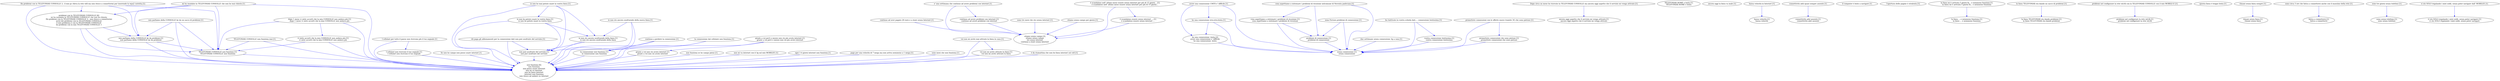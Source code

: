 digraph collapsedGraph {
"non funziona [6]\nnon funziona\nnon posso usare internet\nnon mi va internet\nnon ho linea internet\ninternet non funziona\nnon riesco ad andare su internet""problemi con la TELEFONIAX CONSOLLE [6]\nmi ha mandato la TELEFONIAX CONSOLLE che non ho chiesto\nHo problemi con la TELEFONIAX CONSOLLE 2.. non riesco a connettermi\navrei dei problemi con la TELEFONIAX CONSOLLE\nil mio problema è con la TELEFONIAX CONSOLLE\nho problemi con la mia TELEFONIAX CONSOLLE 1""stiamo senza campo [3]\nstiamo senza campo\nsto senza internet\ncontinuo a stare senza Internet""ho una connessione -lenta [2]\navere una connessione e' difficile\nho una connessione -lenta""ancora oggi aspetto che il servizio mi venga attivato [1]\nancora oggi aspetto che il servizio mi venga attivato""Dopo circa un mese ho ricevuto la TELEFONIAX CONSOLLE ma ancora oggi aspetto che il servizio mi venga attivato [1]""Ho problemi con la TELEFONIAX CONSOLLE 2.. il mio pc rileva la rete wifi ma non riesco a connettermi pur inserendo la wpa2 corretta [1]""I cellulari non ricevono il tuo segnale [1]\nI cellulari non ricevono il tuo segnale""I cellulari per tutto il paese non ricevono più il tuo segnale [1]""Se non ho campo non posso usare internet [1]""TELEFONIAX CONSOLLE non funziona [1]\nTELEFONIAX CONSOLLE non funziona""TELEFONIAX CONSOLLE non funziona mai [1]""TELEFONIAX HOME e lenta [1]\nTELEFONIAX HOME e lenta""ancora oggi la linea va male [1]""avere una connessione UMTS e' difficile [1]""bassa velocità [1]\nbassa velocità""bassa velocità in Internet [1]""non può usufruire del servizio [1]\nnon può usufruire del servizio""chi paga gli abbonamenti per la connessione dati non può usufruire del servizio [1]""connettività adsl assente [1]\nconnettività adsl assente""connettività adsl quasi sempre assente [1]""continuo a perdere la connessione [1]""continuo ad aver pagato 20 euro e a stare senza Internet [1]""cosa aspettiamo a sistemare i problemi di ricezione [1]\ncosa aspettiamo a sistemare i problemi di ricezione""cosa aspettiamo a sistemare i problemi di ricezione nelcomune di Noventa padovana [1]""vi siete accorti che la mia CONSOLLE non andava piu [1]\nvi siete accorti che la mia CONSOLLE non andava piu""dopo 1 mese vi siete accorti che la mia CONSOLLE non andava piu [1]\ndopo 1 mese vi siete accorti che la mia CONSOLLE non andava piu""senza connessione [1]\nsenza connessione""due settimane senza connessione 3g a casa [1]""continuo ad avere problemi con internet [1]\ncontinuo ad avere problemi con internet""e' una settimana che continuo ad avere problemi con internet [1]""grazie a voi non cio avuto internet [1]\ngrazie a voi non cio avuto internet""grazie a voi per2 e mezzo non cio piu avuto internet [1]\ngrazie a voi per2 e mezzo non cio piu avuto internet""vostra connessione lentissima [1]\nvostra connessione lentissima""ho riattivato la vostra scheda dati.... connessione lentissima [1]""ho una connessione stra-stra-lenta [1]""il computer è lento a navigare [1]""io non ho potuto usare la vostra linea [1]\nio non ho potuto usare la vostra linea""io non ho mai potuto usare la vostra linea [1]""io non sto ancora usufruendo della linea [1]\nio non sto ancora usufruendo della linea""io non sto ancora usufruendo della nuova linea [1]""l'apertura delle pagine è stralenta [1]""la linea ... e nemmeno funziona [1]\nla linea ... e nemmeno funziona""la linea mi è arrivata 5 giorni fà... e nemmeno funziona [1]\nla linea mi è arrivata 5 giorni fà... e nemmeno funziona""la connessione non funziona [1]\nla connessione non funziona""la connessione dal cellulare non funziona [1]""la linea TELEFONIAX sta dando problemi [1]\nla linea TELEFONIAX sta dando problemi""la linea TELEFONIAX sta dando un sacco di problemi [1]""mi ha mandato la TELEFONIAX CONSOLLE che non ho mai chiesto [1]""non funziona se ho campo pieno [1]""non mi va internet con il 3g sul mio MOBILEE [1]""non parliamo della CONSOLLE ke da problemi [1]\nnon parliamo della CONSOLLE ke da problemi""non parliamo della CONSOLLE ke da un sacco di problemi [1]""ogni 3 4 giorni internet non funziona [1]""pago per una velocità di 7 mega ma non arriva nemmeno a 1 mega [1]""problemi nel configurare la rete wii-fii [1]\nproblemi nel configurare la rete wii-fii""problemi nel configurare la rete wii-fii con la TELEFONIAX CONSOLLE con il mio MOBILE-E [1]""promettete connessioni che sono pietose [1]\npromettete connessioni che sono pietose""promettete connessioni con le offerte nuove tramite 3G che sono pietose [1]""questa linea è troppo lenta [1]""rimani senza linea [1]\nrimani senza linea""rimani senza linea sempre [1]""fatica a connettersi [1]\nfatica a connettersi""sono circa 3 ore che fatica a connettersi anche con il massimo della rete [1]""sono mesi che non funziona [1]""sono senza telefono [1]\nsono senza telefono""sono tre giorni senza telefono [1]""sono tre mesi che sto senza internet [1]""stiamo senza campo per giorni [1]""vi sto SOLO regalando i miei soldi, senza poter navigare [1]\nvi sto SOLO regalando i miei soldi, senza poter navigare""vi sto SOLO regalando i miei soldi, senza poter navigare dall' MOBILEE [1]""voi non mi avete attivato la linea [1]\nvoi non mi avete attivato la linea""voi non mi avete mai attivato la linea in casa [1]""problemi di connessione [1]\nproblemi di connessione""zona Ferrara problemi di connessione [1]""è da stamattina che non ho linea internet sul cell [1]""è scandaloso essere senza internet ... [1]\nè scandaloso essere senza internet ...""è scandaloso nell' ultimo mese essere senza internet per più di 15 giorni... [1]\nè scandaloso nell' ultimo mese essere senza internet per più di 15 giorni...""problemi con la TELEFONIAX CONSOLLE [6]\nmi ha mandato la TELEFONIAX CONSOLLE che non ho chiesto\nHo problemi con la TELEFONIAX CONSOLLE 2.. non riesco a connettermi\navrei dei problemi con la TELEFONIAX CONSOLLE\nil mio problema è con la TELEFONIAX CONSOLLE\nho problemi con la mia TELEFONIAX CONSOLLE 1" -> "non funziona [6]\nnon funziona\nnon posso usare internet\nnon mi va internet\nnon ho linea internet\ninternet non funziona\nnon riesco ad andare su internet" [color=blue]
"mi ha mandato la TELEFONIAX CONSOLLE che non ho mai chiesto [1]" -> "non funziona [6]\nnon funziona\nnon posso usare internet\nnon mi va internet\nnon ho linea internet\ninternet non funziona\nnon riesco ad andare su internet" [color=blue]
"mi ha mandato la TELEFONIAX CONSOLLE che non ho mai chiesto [1]" -> "problemi con la TELEFONIAX CONSOLLE [6]\nmi ha mandato la TELEFONIAX CONSOLLE che non ho chiesto\nHo problemi con la TELEFONIAX CONSOLLE 2.. non riesco a connettermi\navrei dei problemi con la TELEFONIAX CONSOLLE\nil mio problema è con la TELEFONIAX CONSOLLE\nho problemi con la mia TELEFONIAX CONSOLLE 1" [color=blue]
"avere una connessione UMTS e' difficile [1]" -> "senza connessione [1]\nsenza connessione" [color=blue]
"io non sto ancora usufruendo della nuova linea [1]" -> "non funziona [6]\nnon funziona\nnon posso usare internet\nnon mi va internet\nnon ho linea internet\ninternet non funziona\nnon riesco ad andare su internet" [color=blue]
"avere una connessione UMTS e' difficile [1]" -> "ho una connessione stra-stra-lenta [1]" [color=blue]
"chi paga gli abbonamenti per la connessione dati non può usufruire del servizio [1]" -> "non funziona [6]\nnon funziona\nnon posso usare internet\nnon mi va internet\nnon ho linea internet\ninternet non funziona\nnon riesco ad andare su internet" [color=blue]
"Ho problemi con la TELEFONIAX CONSOLLE 2.. il mio pc rileva la rete wifi ma non riesco a connettermi pur inserendo la wpa2 corretta [1]" -> "problemi con la TELEFONIAX CONSOLLE [6]\nmi ha mandato la TELEFONIAX CONSOLLE che non ho chiesto\nHo problemi con la TELEFONIAX CONSOLLE 2.. non riesco a connettermi\navrei dei problemi con la TELEFONIAX CONSOLLE\nil mio problema è con la TELEFONIAX CONSOLLE\nho problemi con la mia TELEFONIAX CONSOLLE 1" [color=blue]
"e' una settimana che continuo ad avere problemi con internet [1]" -> "stiamo senza campo [3]\nstiamo senza campo\nsto senza internet\ncontinuo a stare senza Internet" [color=blue]
"io non sto ancora usufruendo della linea [1]\nio non sto ancora usufruendo della linea" -> "non può usufruire del servizio [1]\nnon può usufruire del servizio" [color=blue]
"è scandaloso essere senza internet ... [1]\nè scandaloso essere senza internet ..." -> "stiamo senza campo [3]\nstiamo senza campo\nsto senza internet\ncontinuo a stare senza Internet" [color=blue]
"ho una connessione stra-stra-lenta [1]" -> "ho una connessione -lenta [2]\navere una connessione e' difficile\nho una connessione -lenta" [color=blue]
"ho una connessione stra-stra-lenta [1]" -> "senza connessione [1]\nsenza connessione" [color=blue]
"avere una connessione UMTS e' difficile [1]" -> "ho una connessione -lenta [2]\navere una connessione e' difficile\nho una connessione -lenta" [color=blue]
"non funziona se ho campo pieno [1]" -> "non funziona [6]\nnon funziona\nnon posso usare internet\nnon mi va internet\nnon ho linea internet\ninternet non funziona\nnon riesco ad andare su internet" [color=blue]
"è da stamattina che non ho linea internet sul cell [1]" -> "non funziona [6]\nnon funziona\nnon posso usare internet\nnon mi va internet\nnon ho linea internet\ninternet non funziona\nnon riesco ad andare su internet" [color=blue]
"ogni 3 4 giorni internet non funziona [1]" -> "non funziona [6]\nnon funziona\nnon posso usare internet\nnon mi va internet\nnon ho linea internet\ninternet non funziona\nnon riesco ad andare su internet" [color=blue]
"io non ho mai potuto usare la vostra linea [1]" -> "non può usufruire del servizio [1]\nnon può usufruire del servizio" [color=blue]
"mi ha mandato la TELEFONIAX CONSOLLE che non ho mai chiesto [1]" -> "TELEFONIAX CONSOLLE non funziona [1]\nTELEFONIAX CONSOLLE non funziona" [color=blue]
"Ho problemi con la TELEFONIAX CONSOLLE 2.. il mio pc rileva la rete wifi ma non riesco a connettermi pur inserendo la wpa2 corretta [1]" -> "non funziona [6]\nnon funziona\nnon posso usare internet\nnon mi va internet\nnon ho linea internet\ninternet non funziona\nnon riesco ad andare su internet" [color=blue]
"la connessione non funziona [1]\nla connessione non funziona" -> "non funziona [6]\nnon funziona\nnon posso usare internet\nnon mi va internet\nnon ho linea internet\ninternet non funziona\nnon riesco ad andare su internet" [color=blue]
"zona Ferrara problemi di connessione [1]" -> "senza connessione [1]\nsenza connessione" [color=blue]
"io non ho mai potuto usare la vostra linea [1]" -> "io non sto ancora usufruendo della linea [1]\nio non sto ancora usufruendo della linea" [color=blue]
"mi ha mandato la TELEFONIAX CONSOLLE che non ho mai chiesto [1]" -> "non parliamo della CONSOLLE ke da problemi [1]\nnon parliamo della CONSOLLE ke da problemi" [color=blue]
"Se non ho campo non posso usare internet [1]" -> "non funziona [6]\nnon funziona\nnon posso usare internet\nnon mi va internet\nnon ho linea internet\ninternet non funziona\nnon riesco ad andare su internet" [color=blue]
"continuo a perdere la connessione [1]" -> "non funziona [6]\nnon funziona\nnon posso usare internet\nnon mi va internet\nnon ho linea internet\ninternet non funziona\nnon riesco ad andare su internet" [color=blue]
"io non sto ancora usufruendo della nuova linea [1]" -> "non può usufruire del servizio [1]\nnon può usufruire del servizio" [color=blue]
"la connessione dal cellulare non funziona [1]" -> "non funziona [6]\nnon funziona\nnon posso usare internet\nnon mi va internet\nnon ho linea internet\ninternet non funziona\nnon riesco ad andare su internet" [color=blue]
"non può usufruire del servizio [1]\nnon può usufruire del servizio" -> "non funziona [6]\nnon funziona\nnon posso usare internet\nnon mi va internet\nnon ho linea internet\ninternet non funziona\nnon riesco ad andare su internet" [color=blue]
"dopo 1 mese vi siete accorti che la mia CONSOLLE non andava piu [1]\ndopo 1 mese vi siete accorti che la mia CONSOLLE non andava piu" -> "TELEFONIAX CONSOLLE non funziona [1]\nTELEFONIAX CONSOLLE non funziona" [color=blue]
"ho riattivato la vostra scheda dati.... connessione lentissima [1]" -> "senza connessione [1]\nsenza connessione" [color=blue]
"problemi con la TELEFONIAX CONSOLLE [6]\nmi ha mandato la TELEFONIAX CONSOLLE che non ho chiesto\nHo problemi con la TELEFONIAX CONSOLLE 2.. non riesco a connettermi\navrei dei problemi con la TELEFONIAX CONSOLLE\nil mio problema è con la TELEFONIAX CONSOLLE\nho problemi con la mia TELEFONIAX CONSOLLE 1" -> "non parliamo della CONSOLLE ke da problemi [1]\nnon parliamo della CONSOLLE ke da problemi" [color=blue]
"non mi va internet con il 3g sul mio MOBILEE [1]" -> "non funziona [6]\nnon funziona\nnon posso usare internet\nnon mi va internet\nnon ho linea internet\ninternet non funziona\nnon riesco ad andare su internet" [color=blue]
"TELEFONIAX CONSOLLE non funziona [1]\nTELEFONIAX CONSOLLE non funziona" -> "non funziona [6]\nnon funziona\nnon posso usare internet\nnon mi va internet\nnon ho linea internet\ninternet non funziona\nnon riesco ad andare su internet" [color=blue]
"problemi di connessione [1]\nproblemi di connessione" -> "senza connessione [1]\nsenza connessione" [color=blue]
"grazie a voi per2 e mezzo non cio piu avuto internet [1]\ngrazie a voi per2 e mezzo non cio piu avuto internet" -> "non funziona [6]\nnon funziona\nnon posso usare internet\nnon mi va internet\nnon ho linea internet\ninternet non funziona\nnon riesco ad andare su internet" [color=blue]
"problemi con la TELEFONIAX CONSOLLE [6]\nmi ha mandato la TELEFONIAX CONSOLLE che non ho chiesto\nHo problemi con la TELEFONIAX CONSOLLE 2.. non riesco a connettermi\navrei dei problemi con la TELEFONIAX CONSOLLE\nil mio problema è con la TELEFONIAX CONSOLLE\nho problemi con la mia TELEFONIAX CONSOLLE 1" -> "TELEFONIAX CONSOLLE non funziona [1]\nTELEFONIAX CONSOLLE non funziona" [color=blue]
"voi non mi avete mai attivato la linea in casa [1]" -> "non funziona [6]\nnon funziona\nnon posso usare internet\nnon mi va internet\nnon ho linea internet\ninternet non funziona\nnon riesco ad andare su internet" [color=blue]
"Ho problemi con la TELEFONIAX CONSOLLE 2.. il mio pc rileva la rete wifi ma non riesco a connettermi pur inserendo la wpa2 corretta [1]" -> "TELEFONIAX CONSOLLE non funziona [1]\nTELEFONIAX CONSOLLE non funziona" [color=blue]
"io non ho mai potuto usare la vostra linea [1]" -> "non funziona [6]\nnon funziona\nnon posso usare internet\nnon mi va internet\nnon ho linea internet\ninternet non funziona\nnon riesco ad andare su internet" [color=blue]
"cosa aspettiamo a sistemare i problemi di ricezione [1]\ncosa aspettiamo a sistemare i problemi di ricezione" -> "problemi di connessione [1]\nproblemi di connessione" [color=blue]
"cosa aspettiamo a sistemare i problemi di ricezione [1]\ncosa aspettiamo a sistemare i problemi di ricezione" -> "senza connessione [1]\nsenza connessione" [color=blue]
"Ho problemi con la TELEFONIAX CONSOLLE 2.. il mio pc rileva la rete wifi ma non riesco a connettermi pur inserendo la wpa2 corretta [1]" -> "non parliamo della CONSOLLE ke da problemi [1]\nnon parliamo della CONSOLLE ke da problemi" [color=blue]
"dopo 1 mese vi siete accorti che la mia CONSOLLE non andava piu [1]\ndopo 1 mese vi siete accorti che la mia CONSOLLE non andava piu" -> "non funziona [6]\nnon funziona\nnon posso usare internet\nnon mi va internet\nnon ho linea internet\ninternet non funziona\nnon riesco ad andare su internet" [color=blue]
"stiamo senza campo per giorni [1]" -> "stiamo senza campo [3]\nstiamo senza campo\nsto senza internet\ncontinuo a stare senza Internet" [color=blue]
"non parliamo della CONSOLLE ke da un sacco di problemi [1]" -> "TELEFONIAX CONSOLLE non funziona [1]\nTELEFONIAX CONSOLLE non funziona" [color=blue]
"pago per una velocità di 7 mega ma non arriva nemmeno a 1 mega [1]" -> "non funziona [6]\nnon funziona\nnon posso usare internet\nnon mi va internet\nnon ho linea internet\ninternet non funziona\nnon riesco ad andare su internet" [color=blue]
"continuo ad avere problemi con internet [1]\ncontinuo ad avere problemi con internet" -> "stiamo senza campo [3]\nstiamo senza campo\nsto senza internet\ncontinuo a stare senza Internet" [color=blue]
"ho una connessione -lenta [2]\navere una connessione e' difficile\nho una connessione -lenta" -> "senza connessione [1]\nsenza connessione" [color=blue]
"vi siete accorti che la mia CONSOLLE non andava piu [1]\nvi siete accorti che la mia CONSOLLE non andava piu" -> "TELEFONIAX CONSOLLE non funziona [1]\nTELEFONIAX CONSOLLE non funziona" [color=blue]
"è scandaloso nell' ultimo mese essere senza internet per più di 15 giorni... [1]\nè scandaloso nell' ultimo mese essere senza internet per più di 15 giorni..." -> "stiamo senza campo [3]\nstiamo senza campo\nsto senza internet\ncontinuo a stare senza Internet" [color=blue]
"continuo a perdere la connessione [1]" -> "la connessione non funziona [1]\nla connessione non funziona" [color=blue]
"non parliamo della CONSOLLE ke da problemi [1]\nnon parliamo della CONSOLLE ke da problemi" -> "non funziona [6]\nnon funziona\nnon posso usare internet\nnon mi va internet\nnon ho linea internet\ninternet non funziona\nnon riesco ad andare su internet" [color=blue]
"TELEFONIAX CONSOLLE non funziona mai [1]" -> "non funziona [6]\nnon funziona\nnon posso usare internet\nnon mi va internet\nnon ho linea internet\ninternet non funziona\nnon riesco ad andare su internet" [color=blue]
"io non ho potuto usare la vostra linea [1]\nio non ho potuto usare la vostra linea" -> "non può usufruire del servizio [1]\nnon può usufruire del servizio" [color=blue]
"I cellulari non ricevono il tuo segnale [1]\nI cellulari non ricevono il tuo segnale" -> "non funziona [6]\nnon funziona\nnon posso usare internet\nnon mi va internet\nnon ho linea internet\ninternet non funziona\nnon riesco ad andare su internet" [color=blue]
"io non ho potuto usare la vostra linea [1]\nio non ho potuto usare la vostra linea" -> "io non sto ancora usufruendo della linea [1]\nio non sto ancora usufruendo della linea" [color=blue]
"promettete connessioni che sono pietose [1]\npromettete connessioni che sono pietose" -> "senza connessione [1]\nsenza connessione" [color=blue]
"non parliamo della CONSOLLE ke da un sacco di problemi [1]" -> "non funziona [6]\nnon funziona\nnon posso usare internet\nnon mi va internet\nnon ho linea internet\ninternet non funziona\nnon riesco ad andare su internet" [color=blue]
"continuo ad aver pagato 20 euro e a stare senza Internet [1]" -> "stiamo senza campo [3]\nstiamo senza campo\nsto senza internet\ncontinuo a stare senza Internet" [color=blue]
"vi siete accorti che la mia CONSOLLE non andava piu [1]\nvi siete accorti che la mia CONSOLLE non andava piu" -> "non funziona [6]\nnon funziona\nnon posso usare internet\nnon mi va internet\nnon ho linea internet\ninternet non funziona\nnon riesco ad andare su internet" [color=blue]
"I cellulari per tutto il paese non ricevono più il tuo segnale [1]" -> "non funziona [6]\nnon funziona\nnon posso usare internet\nnon mi va internet\nnon ho linea internet\ninternet non funziona\nnon riesco ad andare su internet" [color=blue]
"non parliamo della CONSOLLE ke da problemi [1]\nnon parliamo della CONSOLLE ke da problemi" -> "TELEFONIAX CONSOLLE non funziona [1]\nTELEFONIAX CONSOLLE non funziona" [color=blue]
"cosa aspettiamo a sistemare i problemi di ricezione nelcomune di Noventa padovana [1]" -> "senza connessione [1]\nsenza connessione" [color=blue]
"sono tre mesi che sto senza internet [1]" -> "stiamo senza campo [3]\nstiamo senza campo\nsto senza internet\ncontinuo a stare senza Internet" [color=blue]
"vostra connessione lentissima [1]\nvostra connessione lentissima" -> "senza connessione [1]\nsenza connessione" [color=blue]
"cosa aspettiamo a sistemare i problemi di ricezione nelcomune di Noventa padovana [1]" -> "problemi di connessione [1]\nproblemi di connessione" [color=blue]
"io non ho potuto usare la vostra linea [1]\nio non ho potuto usare la vostra linea" -> "non funziona [6]\nnon funziona\nnon posso usare internet\nnon mi va internet\nnon ho linea internet\ninternet non funziona\nnon riesco ad andare su internet" [color=blue]
"grazie a voi non cio avuto internet [1]\ngrazie a voi non cio avuto internet" -> "non funziona [6]\nnon funziona\nnon posso usare internet\nnon mi va internet\nnon ho linea internet\ninternet non funziona\nnon riesco ad andare su internet" [color=blue]
"io non sto ancora usufruendo della linea [1]\nio non sto ancora usufruendo della linea" -> "non funziona [6]\nnon funziona\nnon posso usare internet\nnon mi va internet\nnon ho linea internet\ninternet non funziona\nnon riesco ad andare su internet" [color=blue]
"sono mesi che non funziona [1]" -> "non funziona [6]\nnon funziona\nnon posso usare internet\nnon mi va internet\nnon ho linea internet\ninternet non funziona\nnon riesco ad andare su internet" [color=blue]
"promettete connessioni con le offerte nuove tramite 3G che sono pietose [1]" -> "senza connessione [1]\nsenza connessione" [color=blue]
"voi non mi avete attivato la linea [1]\nvoi non mi avete attivato la linea" -> "non funziona [6]\nnon funziona\nnon posso usare internet\nnon mi va internet\nnon ho linea internet\ninternet non funziona\nnon riesco ad andare su internet" [color=blue]
"Dopo circa un mese ho ricevuto la TELEFONIAX CONSOLLE ma ancora oggi aspetto che il servizio mi venga attivato [1]" -> "ancora oggi aspetto che il servizio mi venga attivato [1]\nancora oggi aspetto che il servizio mi venga attivato" [color=blue]
"I cellulari per tutto il paese non ricevono più il tuo segnale [1]" -> "I cellulari non ricevono il tuo segnale [1]\nI cellulari non ricevono il tuo segnale" [color=blue]
"TELEFONIAX CONSOLLE non funziona mai [1]" -> "TELEFONIAX CONSOLLE non funziona [1]\nTELEFONIAX CONSOLLE non funziona" [color=blue]
"bassa velocità in Internet [1]" -> "bassa velocità [1]\nbassa velocità" [color=blue]
"chi paga gli abbonamenti per la connessione dati non può usufruire del servizio [1]" -> "non può usufruire del servizio [1]\nnon può usufruire del servizio" [color=blue]
"connettività adsl quasi sempre assente [1]" -> "connettività adsl assente [1]\nconnettività adsl assente" [color=blue]
"cosa aspettiamo a sistemare i problemi di ricezione nelcomune di Noventa padovana [1]" -> "cosa aspettiamo a sistemare i problemi di ricezione [1]\ncosa aspettiamo a sistemare i problemi di ricezione" [color=blue]
"dopo 1 mese vi siete accorti che la mia CONSOLLE non andava piu [1]\ndopo 1 mese vi siete accorti che la mia CONSOLLE non andava piu" -> "vi siete accorti che la mia CONSOLLE non andava piu [1]\nvi siete accorti che la mia CONSOLLE non andava piu" [color=blue]
"due settimane senza connessione 3g a casa [1]" -> "senza connessione [1]\nsenza connessione" [color=blue]
"e' una settimana che continuo ad avere problemi con internet [1]" -> "continuo ad avere problemi con internet [1]\ncontinuo ad avere problemi con internet" [color=blue]
"grazie a voi per2 e mezzo non cio piu avuto internet [1]\ngrazie a voi per2 e mezzo non cio piu avuto internet" -> "grazie a voi non cio avuto internet [1]\ngrazie a voi non cio avuto internet" [color=blue]
"ho riattivato la vostra scheda dati.... connessione lentissima [1]" -> "vostra connessione lentissima [1]\nvostra connessione lentissima" [color=blue]
"io non ho mai potuto usare la vostra linea [1]" -> "io non ho potuto usare la vostra linea [1]\nio non ho potuto usare la vostra linea" [color=blue]
"io non sto ancora usufruendo della nuova linea [1]" -> "io non sto ancora usufruendo della linea [1]\nio non sto ancora usufruendo della linea" [color=blue]
"la linea mi è arrivata 5 giorni fà... e nemmeno funziona [1]\nla linea mi è arrivata 5 giorni fà... e nemmeno funziona" -> "la linea ... e nemmeno funziona [1]\nla linea ... e nemmeno funziona" [color=blue]
"la connessione dal cellulare non funziona [1]" -> "la connessione non funziona [1]\nla connessione non funziona" [color=blue]
"la linea TELEFONIAX sta dando un sacco di problemi [1]" -> "la linea TELEFONIAX sta dando problemi [1]\nla linea TELEFONIAX sta dando problemi" [color=blue]
"non parliamo della CONSOLLE ke da un sacco di problemi [1]" -> "non parliamo della CONSOLLE ke da problemi [1]\nnon parliamo della CONSOLLE ke da problemi" [color=blue]
"problemi nel configurare la rete wii-fii con la TELEFONIAX CONSOLLE con il mio MOBILE-E [1]" -> "problemi nel configurare la rete wii-fii [1]\nproblemi nel configurare la rete wii-fii" [color=blue]
"promettete connessioni con le offerte nuove tramite 3G che sono pietose [1]" -> "promettete connessioni che sono pietose [1]\npromettete connessioni che sono pietose" [color=blue]
"rimani senza linea sempre [1]" -> "rimani senza linea [1]\nrimani senza linea" [color=blue]
"sono circa 3 ore che fatica a connettersi anche con il massimo della rete [1]" -> "fatica a connettersi [1]\nfatica a connettersi" [color=blue]
"sono tre giorni senza telefono [1]" -> "sono senza telefono [1]\nsono senza telefono" [color=blue]
"vi sto SOLO regalando i miei soldi, senza poter navigare dall' MOBILEE [1]" -> "vi sto SOLO regalando i miei soldi, senza poter navigare [1]\nvi sto SOLO regalando i miei soldi, senza poter navigare" [color=blue]
"voi non mi avete mai attivato la linea in casa [1]" -> "voi non mi avete attivato la linea [1]\nvoi non mi avete attivato la linea" [color=blue]
"zona Ferrara problemi di connessione [1]" -> "problemi di connessione [1]\nproblemi di connessione" [color=blue]
"è scandaloso nell' ultimo mese essere senza internet per più di 15 giorni... [1]\nè scandaloso nell' ultimo mese essere senza internet per più di 15 giorni..." -> "è scandaloso essere senza internet ... [1]\nè scandaloso essere senza internet ..." [color=blue]
}